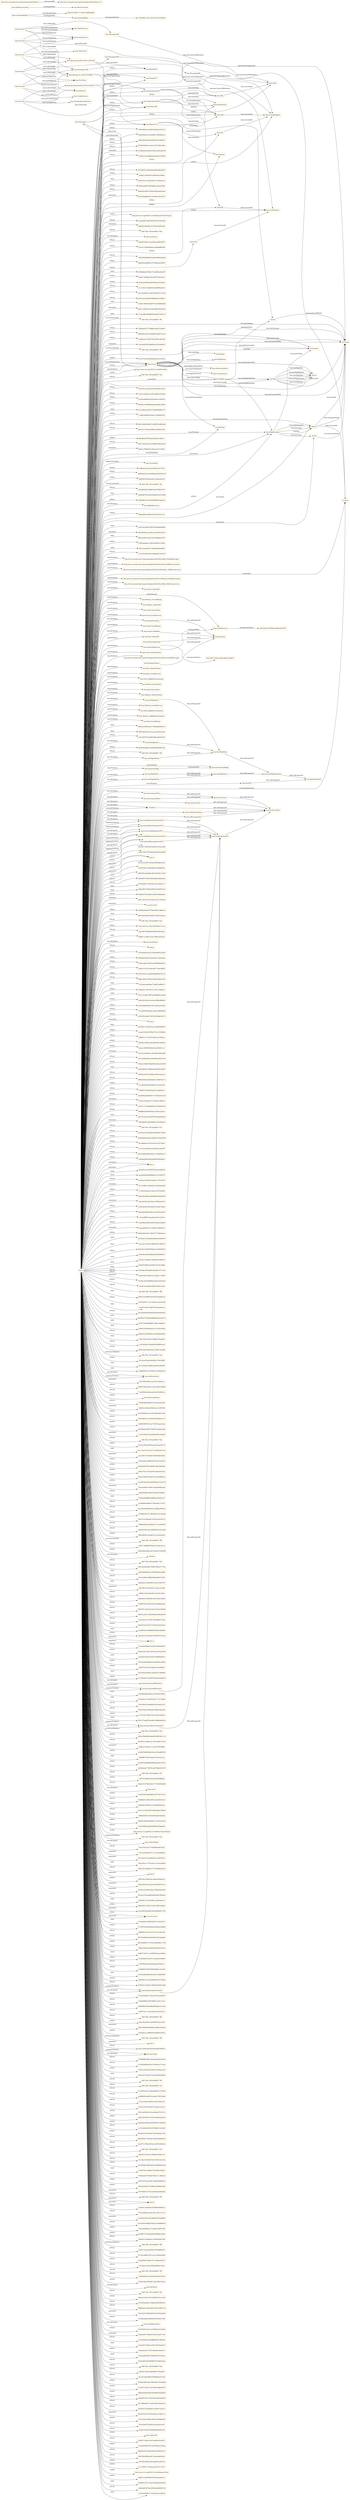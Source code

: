 digraph ar2dtool_diagram { 
rankdir=LR;
size="1501"
node [shape = rectangle, color="orange"]; ":Airline" "base:FlightClass" "http://www.semanticweb.org/a/ontologies/2024/3/fsso#Bad_Food&Beverages" "9e21435771f263ce6d21908a1bc2d67d" "http://www.semanticweb.org/a/ontologies/2024/3/fsso#Good_Wifi&Connectivity" "http://www.semanticweb.org/a/ontologies/2024/3/fsso#Medium_Wifi&Connectivity" "http://www.semanticweb.org/a/ontologies/2024/3/fsso#Medium_Food&Beverages" "base:Flight" "471b008912cd71a381a453e527568eb5" "http://www.semanticweb.org/a/ontologies/2024/3/fsso#Bad_Wifi&Connectivity" "base:Good_CabinStaff" "base:Medium_OverallRating" ":Country" ":Airport" ":Airliner" "base:NonVerifiedSurvey" "base:Medium_CabinStaff" "base:Recommendation" "base:TravelPurpose" "base:NotRecommended" "base:Good_SeatComfort" "base:Good_GroundServices" "base:Good_OverallRating" "base:Bad_CabinStaff" "4af9324710d2c7173aed312db6babf09" "base:Rating" "base:FlightNumber" "base:Good_ValueForMoney" "http://www.semanticweb.org/a/ontologies/2024/3/fsso#Good_Food&Beverages" "base:Bad_ValueForMoney" "base:Bad_GroundServices" "base:Good_InflightEntertainment" "base:Survey" "base:Medium_SeatComfort" "base:Bad_SeatComfort" "base:Medium_ValueForMoney" "base:NonStopFlight" "base:Recommended" "base:Medium_GroundServices" "base:VerifiedSurvey" "base:InternationalFlight" "base:Bad_InflightEntertainment" "base:DomesticFlight" "base:Medium_InflightEntertainment" "base:ConnectingFlight" "base:Bad_OverallRating" "base:Passenger" "33f233a8c1f47f048aca4db259c87979" ; /*classes style*/
	"base:Survey3" -> "base:Ryanair123_20231010T0800" [ label = "base:isAboutFlight" ];
	"base:Survey3" -> "base:Passenger285" [ label = "base:isWrittenBy" ];
	"base:Survey3" -> "base:EconomyClass" [ label = "base:hasFlightClass" ];
	"base:Survey3" -> "base:FamilyLeisure" [ label = "base:hasTravelPurpose" ];
	"base:hasAirlineName" -> "base:hasName" [ label = "rdfs:subPropertyOf" ];
	"base:hasFlightTime" -> "base:hasFlightDateTime" [ label = "rdfs:subPropertyOf" ];
	"base:HIA" -> "base:Qatar" [ label = "base:isLocatedIn" ];
	"base:hasIATA" -> "owl:topDataProperty" [ label = "rdfs:subPropertyOf" ];
	"base:QatarAirways230_20231216T2230" -> "base:Airbus380" [ label = "base:hasAirliner" ];
	"base:QatarAirways230_20231216T2230" -> "base:QatarAirways230" [ label = "base:hasFlightNumber" ];
	"base:QatarAirways456_20231124T1020" -> "base:Boeing787" [ label = "base:hasAirliner" ];
	"base:QatarAirways456_20231124T1020" -> "base:QatarAirways456" [ label = "base:hasFlightNumber" ];
	"base:Ryanair123_20231010T0800" -> "base:Boeing777" [ label = "base:hasAirliner" ];
	"base:Ryanair123_20231010T0800" -> "base:Ryanair123" [ label = "base:hasFlightNumber" ];
	"base:Survey2" -> "base:Ryanair123_20231010T0800" [ label = "base:isAboutFlight" ];
	"base:Survey2" -> "base:PremiumEconomyClass" [ label = "base:hasFlightClass" ];
	"base:Survey2" -> "base:Business" [ label = "base:hasTravelPurpose" ];
	"base:Survey2" -> "base:Passenger2020" [ label = "base:isWrittenBy" ];
	"base:NonStopFlight" -> "471b008912cd71a381a453e527568eb5" [ label = "owl:equivalentClass" ];
	"base:Passenger2020" -> "base:UnitedStates" [ label = "base:hasCountryOfResidence" ];
	"base:hasInflightEntertainmentOutOf10" -> "base:hasRatingOutOf10" [ label = "rdfs:subPropertyOf" ];
	"base:hasFoodBeveragesOutOf10" -> "base:hasRatingOutOf10" [ label = "rdfs:subPropertyOf" ];
	"base:hasCommentBody" -> "base:hasComment" [ label = "rdfs:subPropertyOf" ];
	"base:hasFlightMonth" -> "base:hasFlightDate" [ label = "rdfs:subPropertyOf" ];
	"base:hasSurveyID" -> "base:hasSurveyInfo" [ label = "rdfs:subPropertyOf" ];
	"base:Survey1" -> "base:EconomyClass" [ label = "base:hasFlightClass" ];
	"base:Survey1" -> "base:Ryanair123_20231010T0800" [ label = "base:isAboutFlight" ];
	"base:Survey1" -> "base:SoloLeisure" [ label = "base:hasTravelPurpose" ];
	"base:Survey1" -> "base:Passenger1280" [ label = "base:isWrittenBy" ];
	"base:LHR" -> "base:UnitedKingdom" [ label = "base:isLocatedIn" ];
	"base:hasFlightMinute" -> "base:hasFlightTime" [ label = "rdfs:subPropertyOf" ];
	"base:Ryanair123" -> "base:LHR" [ label = "base:hasOrigin" ];
	"base:Ryanair123" -> "base:LPL" [ label = "base:hasDestination" ];
	"base:Ryanair123" -> "base:Ryanair" [ label = "base:hasAirline" ];
	"base:hasPassengerName" -> "base:hasName" [ label = "rdfs:subPropertyOf" ];
	"http://www.semanticweb.org/a/ontologies/2024/3/fsso" -> "http://www.semanticweb.org/a/ontologies/2024/3/fsso/1.0.0" [ label = "owl:versionIRI" ];
	"base:hasCabinStaffOutOf10" -> "base:hasRatingOutOf10" [ label = "rdfs:subPropertyOf" ];
	"base:hasCommentTitle" -> "base:hasComment" [ label = "rdfs:subPropertyOf" ];
	":isVerified" -> "base:hasSurveyInfo" [ label = "rdfs:subPropertyOf" ];
	"base:hasGroundServicesOutOf10" -> "base:hasRatingOutOf10" [ label = "rdfs:subPropertyOf" ];
	"base:hasAirportName" -> "base:hasName" [ label = "rdfs:subPropertyOf" ];
	"base:Survey6" -> "base:QatarAirways456_20231124T1020" [ label = "base:isAboutFlight" ];
	"base:Survey6" -> "base:Passenger988" [ label = "base:isWrittenBy" ];
	"base:Survey6" -> "base:EconomyClass" [ label = "base:hasFlightClass" ];
	"base:Survey6" -> "base:FamilyLeisure" [ label = "base:hasTravelPurpose" ];
	"base:hasSeatComfortOutOf10" -> "base:hasRatingOutOf10" [ label = "rdfs:subPropertyOf" ];
	"base:Passenger285" -> "base:Qatar" [ label = "base:hasCountryOfResidence" ];
	"base:DomesticFlight" -> "base:InternationalFlight" [ label = "owl:disjointWith" ];
	"base:Passenger1280" -> "base:UnitedKingdom" [ label = "base:hasCountryOfResidence" ];
	"base:Passenger5063" -> "base:Qatar" [ label = "base:hasCountryOfResidence" ];
	"base:isRecommended" -> "base:hasSurveyInfo" [ label = "rdfs:subPropertyOf" ];
	"base:SFO" -> "base:UnitedStates" [ label = "base:isLocatedIn" ];
	"base:JFK" -> "base:UnitedStates" [ label = "base:isLocatedIn" ];
	"NULL" -> "f05c9e5746e93d2e4489d14429ea39fd" [ label = "rdf:first" ];
	"NULL" -> "342e1760e77632a842dcdaef24ec8059" [ label = "rdf:first" ];
	"NULL" -> "base:w" [ label = "rdf:first" ];
	"NULL" -> "81c41e2338cf7cfd3ab16830dbb14ed7" [ label = ":arguments" ];
	"NULL" -> "8ce6f702811936048f427bdd98df7f5c" [ label = ":head" ];
	"NULL" -> "09597dbac6c65b6c29b519834017add7" [ label = "rdf:rest" ];
	"NULL" -> "659586573306165f62d3f693d9de60ab" [ label = "rdf:rest" ];
	"NULL" -> "40740ddfa71a29504e14eaccf0d5c277" [ label = ":head" ];
	"NULL" -> "d682a0fb77e80dd3064d3cd5b2f07ca0" [ label = ":body" ];
	"NULL" -> "base:hasAirlineName" [ label = "owl:onProperty" ];
	"NULL" -> "f5e8f5b7451b0a84142d631b8b6efee8" [ label = "rdf:rest" ];
	"NULL" -> "000a7a4b7d7ce43c603a2c8313670832" [ label = ":arguments" ];
	"NULL" -> "urn:swrl:var#o" [ label = ":argument1" ];
	"NULL" -> "http://www.semanticweb.org/a/ontologies/2024/3/fsso#Medium_Food&Beverages" [ label = ":classPredicate" ];
	"NULL" -> "760fd4b2938c97570654990a1d86d7e2" [ label = "rdf:first" ];
	"NULL" -> "9897e62249d097fa8d791938ca4a26c2" [ label = ":head" ];
	"NULL" -> "4d817dbc:18f1eb4d9d0:-7fe4" [ label = "rdf:rest" ];
	"NULL" -> "70a21d5247ec1a9a37fd4025817a1caa" [ label = "rdf:first" ];
	"NULL" -> "a6ac396785f9b8afb40fb0185f5adcba" [ label = "rdf:rest" ];
	"NULL" -> "f3ffd017a36df7e10bc7489bcd35a297" [ label = ":body" ];
	"NULL" -> "base:hasNoStops" [ label = "owl:onProperty" ];
	"NULL" -> "rdf:nil" [ label = "rdf:rest" ];
	"NULL" -> "base:hasCabinStaffOutOf10" [ label = "owl:onProperty" ];
	"NULL" -> "base:hasIATA" [ label = "owl:onProperty" ];
	"NULL" -> "7c8335db401d4e31250818f961ad1087" [ label = "rdf:rest" ];
	"NULL" -> "993f84461a622c62ae8a021126e5debe" [ label = "rdf:first" ];
	"NULL" -> "04f9a10dbac18fc54ee454f08b954920" [ label = "rdf:first" ];
	"NULL" -> "http://www.semanticweb.org/a/ontologies/2024/3/fsso#Good_Wifi&Connectivity" [ label = ":classPredicate" ];
	"NULL" -> "cb8d311f1d7e1de8c4b577c4b43f95f2" [ label = "rdf:first" ];
	"NULL" -> "a769c1f0141e2b4b836f80f3b4793c76" [ label = "rdf:first" ];
	"NULL" -> "fb86c2b65d7396a01bb2fbcfe8d42456" [ label = "rdf:rest" ];
	"NULL" -> "71f1a8a3edd408ee77adf631ddf68c1f" [ label = ":body" ];
	"NULL" -> "43fd6254136570b7e7c3a0173dd0fe11" [ label = "rdf:first" ];
	"NULL" -> ":Airliner" [ label = "owl:onClass" ];
	"NULL" -> "70317a719db75987ad0398d8b4cca600" [ label = ":body" ];
	"NULL" -> "62d418b102ba33ec9ed1d88bcffd8f40" [ label = "rdf:first" ];
	"NULL" -> "http://www.semanticweb.org/a/ontologies/2024/3/fsso#Bad_Wifi&Connectivity" [ label = ":classPredicate" ];
	"NULL" -> "fa4cb0ed66d092d7f9a1582ddce50e90" [ label = "rdf:first" ];
	"NULL" -> "77e1e6d50d1fbb64e1adb21489d656b5" [ label = "rdf:rest" ];
	"NULL" -> "a7d419533da61279279435566a54477c" [ label = "rdf:first" ];
	"NULL" -> "base:t" [ label = ":argument2" ];
	"NULL" -> "e3d3464c73365b104ca7c86d26958872" [ label = ":body" ];
	"NULL" -> "base:hasWifiConnectivityOutOf10" [ label = ":propertyPredicate" ];
	"NULL" -> "a1a4e0181b4a74f58e75143114f3268a" [ label = "rdf:first" ];
	"NULL" -> "cf68974c17c5c35231923a1fcc066ace" [ label = "rdf:rest" ];
	"NULL" -> "a654d0c53dd9caa6ca601f861a9e983e" [ label = "rdf:first" ];
	"NULL" -> "6ada1e36605bf0fe6a62ee8cfb641ac7" [ label = "rdf:first" ];
	"NULL" -> "761c81e4cf4b92c159c3eb00365ba286" [ label = ":arguments" ];
	"NULL" -> "1281cfa6bb9d325cd4495b9ea95d7e9b" [ label = "rdf:rest" ];
	"NULL" -> "base:isRecommended" [ label = "owl:onProperty" ];
	"NULL" -> "base:Survey" [ label = "rdf:first" ];
	"NULL" -> "7408ce19398e78bb087b2c06e1025939" [ label = "rdf:first" ];
	"NULL" -> "base:Medium_OverallRating" [ label = ":classPredicate" ];
	"NULL" -> "base:hasSurveyID" [ label = "owl:onProperty" ];
	"NULL" -> "base:Survey" [ label = ":classPredicate" ];
	"NULL" -> "e90c0960bd17f6d40ebcbd455b25b6f7" [ label = ":head" ];
	"NULL" -> "3f0409ae40519b78663e5993b3da22c3" [ label = "rdf:rest" ];
	"NULL" -> "b89600364b2169bb405a17d96f7e0133" [ label = "rdf:rest" ];
	"NULL" -> "331a8620fd305855ffc97b1a4552f7f0" [ label = "rdf:first" ];
	"NULL" -> "73f8697332289c9cbdea7e2afdd4fca1" [ label = "rdf:first" ];
	"NULL" -> "2ecad58ed2dbb409e7313d3022dc1835" [ label = "rdf:first" ];
	"NULL" -> "27644e748fee653175ecb66210ffbc93" [ label = ":arguments" ];
	"NULL" -> "acb931c7c783b96ab822327e62924353" [ label = "rdf:rest" ];
	"NULL" -> "999886d43f05f385de0142f40ca262a7" [ label = "rdf:first" ];
	"NULL" -> "de472512b213d3b5679674bb065fa65e" [ label = ":head" ];
	"NULL" -> "764b6dd6251f8308fd493103bcf89ce6" [ label = ":arguments" ];
	"NULL" -> "4d817dbc:18f1eb4d9d0:-7fe7" [ label = "rdf:rest" ];
	"NULL" -> "ba1d4bc3f2478a828a7948048178545f" [ label = "rdf:rest" ];
	"NULL" -> "02096994944d6a415650d7cd54924fd9" [ label = "rdf:first" ];
	"NULL" -> "base:w" [ label = ":argument2" ];
	"NULL" -> "401288f4dc51f181fced1ce1927326c0" [ label = "rdf:first" ];
	"NULL" -> "cc417d33ea5d9cb1e593afa41e0e35f7" [ label = "rdf:rest" ];
	"NULL" -> "http://www.semanticweb.org/a/ontologies/2024/3/fsso#Medium_Wifi&Connectivity" [ label = ":classPredicate" ];
	"NULL" -> "8d2c5d08be960206023c71bd0845a211" [ label = "rdf:first" ];
	"NULL" -> "base:VerifiedSurvey" [ label = ":classPredicate" ];
	"NULL" -> "base:hasSeatComfortOutOf10" [ label = "owl:onProperty" ];
	"NULL" -> "ec60dbd2ffd436be8e08584cf09a9bc5" [ label = "rdf:first" ];
	"NULL" -> "base:c" [ label = ":argument1" ];
	"NULL" -> "ed5fa0ea3cc30876f7df7e5aaa48d42b" [ label = ":head" ];
	"NULL" -> "aaa2d4db20fc668f08bc61351aef9778" [ label = ":head" ];
	"NULL" -> "base:c" [ label = ":argument2" ];
	"NULL" -> "base:DomesticFlight" [ label = ":classPredicate" ];
	"NULL" -> "04556ea025959419ed0e51155ef47fb1" [ label = "rdf:rest" ];
	"NULL" -> "base:hasOverallRatingOutOf10" [ label = "owl:onProperty" ];
	"NULL" -> "351c338bfc15d44d6ea7c0d5e0e6afe6" [ label = ":arguments" ];
	"NULL" -> "12748cb52f20a514f4ac47c807e0f5ee" [ label = "rdf:first" ];
	"NULL" -> "8366c2802fb6dcdb6b9860d3d0620bf2" [ label = "rdf:first" ];
	"NULL" -> "base:Good_OverallRating" [ label = ":classPredicate" ];
	"NULL" -> "3cbce841f5c2225302c313f90a4a9370" [ label = ":arguments" ];
	"NULL" -> "base:Medium_CabinStaff" [ label = ":classPredicate" ];
	"NULL" -> "cc93438c844766762870e7d40e7d9dcc" [ label = "rdf:first" ];
	"NULL" -> "d59c2b8e9968a094caa3ad3325c4abb7" [ label = "rdf:first" ];
	"NULL" -> "1351ed9fff1f1b2aedfa43451533d1f3" [ label = "rdf:rest" ];
	"NULL" -> "3cab366d4c99834f16d7b9aa61bd665f" [ label = "rdf:first" ];
	"NULL" -> "base:Medium_SeatComfort" [ label = ":classPredicate" ];
	"NULL" -> "ecdae8e865af137cef26f2193f082024" [ label = ":arguments" ];
	"NULL" -> "898cbd492c851c4855d7773dd8da5aec" [ label = "rdf:first" ];
	"NULL" -> "d576a3011b1bb4df40e08f1d45608785" [ label = ":head" ];
	"NULL" -> "14c1aa3c1e434e41ff824db331985234" [ label = ":head" ];
	"NULL" -> "8f2329cc33284955b6e8c16a8204db72" [ label = "rdf:first" ];
	"NULL" -> "5196180cc58e50fdba46f1f20f06b813" [ label = ":head" ];
	"NULL" -> "31fe441c9e9db47add659fec6cf68cd4" [ label = ":head" ];
	"NULL" -> "945459c898fe5a822fb573bc39149f8c" [ label = ":body" ];
	"NULL" -> "base:hasWifiConnectivityOutOf10" [ label = "owl:onProperty" ];
	"NULL" -> "393790b3363fedd5c5ae65a3377a7c9e" [ label = "rdf:rest" ];
	"NULL" -> "35a8e92ffc43d9d1bc7ae0bfd1135809" [ label = "rdf:rest" ];
	"NULL" -> "base:Ryanair" [ label = "rdf:first" ];
	"NULL" -> "5753fea3bc8388608da228e25255eab4" [ label = ":arguments" ];
	"NULL" -> "16cd9742c9af92cdb2ff15039e1b3f4f" [ label = "rdf:first" ];
	"NULL" -> "4d817dbc:18f1eb4d9d0:-7ff9" [ label = "rdf:rest" ];
	"NULL" -> "85f102342598f57dcd57b025abfeb34a" [ label = ":head" ];
	"NULL" -> "c05970891811aac16eb4ea1edc4f4e08" [ label = "rdf:first" ];
	"NULL" -> "c2c39c7afb7ae7f665704e0dea94ecaf" [ label = ":body" ];
	"NULL" -> "d0cc06d28d656db6c88e40b4b0bf463b" [ label = "rdf:first" ];
	"NULL" -> "base:UnitedStates" [ label = "rdf:first" ];
	"NULL" -> "bb400b575cbd8a8e986d6c64b2a2ee7d" [ label = ":body" ];
	"NULL" -> "8734710fc6cf686fd511f96ce30d8e94" [ label = ":body" ];
	"NULL" -> "aaf9db7f42509028da2c415265c056d4" [ label = ":head" ];
	"NULL" -> "9b860cbc40590f46eac1f95dab6a9682" [ label = "rdf:rest" ];
	"NULL" -> "739e7f38335e3f21b309ffc4336c8abb" [ label = ":body" ];
	"NULL" -> "114f74d5daf37e9e0b816092ffd30ce8" [ label = "rdf:rest" ];
	"NULL" -> "2f393cebec028cd5ad1c328bc75eab68" [ label = "rdf:first" ];
	"NULL" -> "4d817dbc:18f1eb4d9d0:-7fe5" [ label = "owl:distinctMembers" ];
	"NULL" -> "c91c2dae76cb0cfd04fd3cc709c28985" [ label = "rdf:first" ];
	"NULL" -> "4e1a3228aa254dff4ae9a8e8c2f93693" [ label = ":head" ];
	"NULL" -> "base:hasCabinStaffOutOf10" [ label = ":propertyPredicate" ];
	"NULL" -> "1a896bfb9e1c9370d5e5e1d79afa6e30" [ label = ":body" ];
	"NULL" -> "base:hasDestination" [ label = ":propertyPredicate" ];
	"NULL" -> "f70f7fdf418ff5a1daa7bd513f6b4c0c" [ label = ":arguments" ];
	"NULL" -> "base:hasGroundServicesOutOf10" [ label = ":propertyPredicate" ];
	"NULL" -> "base:Good_InflightEntertainment" [ label = ":classPredicate" ];
	"NULL" -> "base:QatarAirways456" [ label = "rdf:first" ];
	"NULL" -> "bbd49739d1da821a14f2cc8e5a338d58" [ label = "rdf:rest" ];
	"NULL" -> ":Airport" [ label = "owl:onClass" ];
	"NULL" -> "71dc5f59d26a90aa4a93cdf3449981ca" [ label = "rdf:rest" ];
	"NULL" -> "base:AmericanAirlines" [ label = "rdf:first" ];
	"NULL" -> "706426fbfd3d68d3107fa3ac8edc030a" [ label = "rdf:rest" ];
	"NULL" -> "base:hasFlightHour" [ label = "owl:onProperty" ];
	"NULL" -> "c00bf8333086e385006ca2fc10979f83" [ label = ":arguments" ];
	"NULL" -> "67416264bda1e2cc0b7d50b3d937d381" [ label = "rdf:first" ];
	"NULL" -> "34522d62f7c2a205024f545a6db1ac37" [ label = "rdf:rest" ];
	"NULL" -> "base:Medium_InflightEntertainment" [ label = ":classPredicate" ];
	"NULL" -> "c8dd9939f539212ec73b553daaa22aee" [ label = "rdf:first" ];
	"NULL" -> "a5459a9ba036f375589c07ba2bd2ec86" [ label = "rdf:first" ];
	"NULL" -> "11d18a3f0a8152eefa0b0566c238a8d4" [ label = ":arguments" ];
	"NULL" -> "4d817dbc:18f1eb4d9d0:-7feb" [ label = "rdf:rest" ];
	"NULL" -> "base:SFO" [ label = "rdf:first" ];
	"NULL" -> "base:Bad_GroundServices" [ label = ":classPredicate" ];
	"NULL" -> "f61ea335b4d35df4cada015eab7f0778" [ label = "rdf:first" ];
	"NULL" -> "61a714ae76e15a1e4712e942599511e5" [ label = ":body" ];
	"NULL" -> "ce2a1f847193ef2d6716b61f0b6236d3" [ label = ":arguments" ];
	"NULL" -> "c45c8be8ea3a8d8eb05425a43c4fe2b3" [ label = "rdf:first" ];
	"NULL" -> "98a9efb493920186d0813b9e36bcfbe5" [ label = "rdf:first" ];
	"NULL" -> "6583178cc774a5e097f126634fcf316a" [ label = "rdf:first" ];
	"NULL" -> "9dc4d196c264e39ed3319a2dbff6d12d" [ label = "rdf:first" ];
	"NULL" -> "base:Ryanair123" [ label = "rdf:first" ];
	"NULL" -> "14e0d016eea4a81948d50ab2741d1074" [ label = "rdf:first" ];
	"NULL" -> "7be52edd003755f814c60af9399daab9" [ label = ":arguments" ];
	"NULL" -> "2af8189fa68c3b9b781fe0b752fe680c" [ label = "rdf:rest" ];
	"NULL" -> "5810e9994ffd843ddfbbeda458fa7c47" [ label = ":body" ];
	"NULL" -> "base:Bad_InflightEntertainment" [ label = ":classPredicate" ];
	"NULL" -> "e2ebf6f0bbab8bb3176839a8ec7a3421" [ label = "rdf:rest" ];
	"NULL" -> "8c1a0bc8dc56663e5a14abb6b35083e2" [ label = "rdf:rest" ];
	"NULL" -> "12788991d5751c3f62055671f1e5b50d" [ label = "rdf:rest" ];
	"NULL" -> "fb5437ee336daddc7e22fa12e433b714" [ label = "rdf:first" ];
	"NULL" -> "169b90adfee501898a4a77ce3c428505" [ label = "rdf:rest" ];
	"NULL" -> "eebf7d67681e6143858b9532320a5a9d" [ label = "rdf:rest" ];
	"NULL" -> "base:Flight" [ label = "owl:onClass" ];
	"NULL" -> "895b1ff65f7ca0cdba5121d14b32d283" [ label = "rdf:first" ];
	"NULL" -> "4d817dbc:18f1eb4d9d0:-7ff8" [ label = "owl:intersectionOf" ];
	"NULL" -> "cb9f711d98680b79fe4e073b6cc9e1ca" [ label = "rdf:first" ];
	"NULL" -> "45485380e2d8ec44c30548327e246788" [ label = "rdf:first" ];
	"NULL" -> ":hasStop" [ label = "owl:onProperty" ];
	"NULL" -> "4d817dbc:18f1eb4d9d0:-7fee" [ label = "rdf:rest" ];
	"NULL" -> "3f0c32b30e985bc7984d7988cd7177ba" [ label = "rdf:rest" ];
	"NULL" -> "da46796fd6dda07e7ff0466e461dad6b" [ label = ":body" ];
	"NULL" -> "d1be16d09a75ffbd02f8ea8f2673c635" [ label = "rdf:rest" ];
	"NULL" -> "4da9bda1a1eef946dc23c81a554872e7" [ label = ":body" ];
	"NULL" -> "db076851a012ff7fc511cb4a1ea160ff" [ label = ":arguments" ];
	"NULL" -> "c9f852a190aa4faaf49c3d193b1a659c" [ label = "rdf:rest" ];
	"NULL" -> "b09a495183950af915cbf7a56a128b94" [ label = "rdf:rest" ];
	"NULL" -> ":isVerified" [ label = ":propertyPredicate" ];
	"NULL" -> "07fdf875875b34d74c5613208fb9239a" [ label = "rdf:first" ];
	"NULL" -> "80d1f2511d8103219a21d7e4ec39a9bb" [ label = "rdf:rest" ];
	"NULL" -> "0dd74a12fc3c33b5d0964e3db6a68180" [ label = "rdf:rest" ];
	"NULL" -> "cee2a30a27ce578d71f9e9df8b147e65" [ label = "rdf:rest" ];
	"NULL" -> "9bf16670a2105c6775cf6d3d3d430dc4" [ label = "rdf:first" ];
	"NULL" -> "e3a9f063e9c389d8f5dd306eb42b086e" [ label = ":head" ];
	"NULL" -> "32baada7cbe2de63b10966c89701c82e" [ label = "rdf:first" ];
	"NULL" -> "base:a" [ label = ":argument1" ];
	"NULL" -> "81ec8ef058fb947fab95974f69280495" [ label = "rdf:rest" ];
	"NULL" -> "0054cdc92a756c736301ede739e29746" [ label = "rdf:first" ];
	"NULL" -> "acf50e021bb2507e82787fd9fd0b0d01" [ label = ":head" ];
	"NULL" -> "787354cef65d0995cbe040b504e36062" [ label = "rdf:first" ];
	"NULL" -> "33827f7521f531328d44a701df5f20f7" [ label = "rdf:first" ];
	"NULL" -> "ab25249af3628921a63d8197148bf694" [ label = ":head" ];
	"NULL" -> "413c58aa6191dd3087ede52be4ab8ec9" [ label = "rdf:first" ];
	"NULL" -> "base:hasCountryOfResidence" [ label = "owl:onProperty" ];
	"NULL" -> "base:InternationalFlight" [ label = ":classPredicate" ];
	"NULL" -> ":Country" [ label = "owl:onClass" ];
	"NULL" -> "d97f4fbad803d0bb12cc9618ef152863" [ label = ":body" ];
	"NULL" -> "0d180422a119af7918efc71715178664" [ label = ":body" ];
	"NULL" -> "1951649247efab99d5e01fb16e2f1e72" [ label = "rdf:rest" ];
	"NULL" -> "085c635e81d53f6ea67c6df512b0e456" [ label = "rdf:rest" ];
	"NULL" -> "c737ecf4c73b9cb75a07f1ab0ca82be4" [ label = "rdf:first" ];
	"NULL" -> "8207277ed8d7b2c49f2c1686646083d3" [ label = ":head" ];
	"NULL" -> "4d817dbc:18f1eb4d9d0:-7fe8" [ label = "owl:distinctMembers" ];
	"NULL" -> "695de7b8828f61d6eb65459f108a7c1d" [ label = "rdf:first" ];
	"NULL" -> "base:hasFlightYear" [ label = "owl:onProperty" ];
	"NULL" -> "8d19fe531296b3e2118762380d1763c0" [ label = "rdf:rest" ];
	"NULL" -> "base:hasFlightMonth" [ label = "owl:onProperty" ];
	"NULL" -> "61ff6e37c0365a71ce7e6170f578f993" [ label = ":arguments" ];
	"NULL" -> "e3b5bd7b06b5bb632222c35eebf997db" [ label = "rdf:first" ];
	"NULL" -> "af9f0ff8742f46108a8d7a542202e3aa" [ label = ":body" ];
	"NULL" -> "dccb9b782e66b6fe49d6baeb92a7097a" [ label = "rdf:first" ];
	"NULL" -> "ea909e4a6177d6781ad873f8d23b3378" [ label = "rdf:first" ];
	"NULL" -> "4d817dbc:18f1eb4d9d0:-7ff7" [ label = "rdf:rest" ];
	"NULL" -> "base:hasGroundServicesOutOf10" [ label = "owl:onProperty" ];
	"NULL" -> "0ef7fc216fb92c45bcbe685440ffa9ef" [ label = "rdf:first" ];
	"NULL" -> "cb6dab51d75682048c27719d4b0bb888" [ label = "rdf:rest" ];
	"NULL" -> "base:wrote" [ label = "owl:onProperty" ];
	"NULL" -> "e7e8402deb309cf99022e0773671d1a3" [ label = "rdf:first" ];
	"NULL" -> "f2d8992f3c3685c0b97e2a4e05e07ea3" [ label = "rdf:rest" ];
	"NULL" -> "88de0de1df3f2f1c21ab006d0bb48cae" [ label = "rdf:first" ];
	"NULL" -> "bd1031a72093c0670854b2d8a15f5e8f" [ label = "rdf:rest" ];
	"NULL" -> "base:hasValueForMoneyOutOf10" [ label = ":propertyPredicate" ];
	"NULL" -> "c69f0a6829e742034384b6efb3b62f42" [ label = "rdf:first" ];
	"NULL" -> ":Country" [ label = "owl:someValuesFrom" ];
	"NULL" -> "http://www.semanticweb.org/a/ontologies/2024/3/fsso#Good_Food&Beverages" [ label = ":classPredicate" ];
	"NULL" -> "3f0482a50bbde826db137c46425ca623" [ label = "rdf:first" ];
	"NULL" -> "723d7b66f3eb2db3b48b99c4f5db30dc" [ label = "rdf:rest" ];
	"NULL" -> "http://www.w3.org/2003/11/swrlb#lessThanOrEqual" [ label = ":builtin" ];
	"NULL" -> "4d817dbc:18f1eb4d9d0:-7fed" [ label = "owl:distinctMembers" ];
	"NULL" -> "base:isAboutFlight" [ label = "owl:onProperty" ];
	"NULL" -> "base:Boeing777" [ label = "rdf:first" ];
	"NULL" -> "7d01070f1e02171f0df4ff0a98975a97" [ label = "rdf:rest" ];
	"NULL" -> "47eb1bc930e05fe71721c43bebbf9abf" [ label = ":arguments" ];
	"NULL" -> "base:UnitedKingdom" [ label = "rdf:first" ];
	"NULL" -> "2f1c54a27c210ee69e99c12c49b70b11" [ label = ":arguments" ];
	"NULL" -> "7b622f3ba1c7730230ccb1253a028d89" [ label = ":body" ];
	"NULL" -> "7d907a5c2558265173757049b92d53c5" [ label = "rdf:rest" ];
	"NULL" -> "base:f" [ label = ":argument1" ];
	"NULL" -> "0987591cf35040c9cc05fb1b638dec43" [ label = "rdf:first" ];
	"NULL" -> "b6fc03d9722122c4c03463b2503f710c" [ label = ":arguments" ];
	"NULL" -> "841681c5c660e430ee3c59db5da50c8e" [ label = ":arguments" ];
	"NULL" -> "9419ac2763aaa8f250b09300a788cb63" [ label = "rdf:rest" ];
	"NULL" -> "2f83f6b112347dcbd9f11a6e35ddec21" [ label = ":body" ];
	"NULL" -> ":Airline" [ label = "owl:onClass" ];
	"NULL" -> "6bb8166151256131ee8e7b891efaf9a3" [ label = "rdf:first" ];
	"NULL" -> "base:Bad_ValueForMoney" [ label = ":classPredicate" ];
	"NULL" -> "44219f433a2beb87f916b59b0043778f" [ label = ":arguments" ];
	"NULL" -> "urn:swrl:var#w" [ label = "rdf:first" ];
	"NULL" -> "47aabfe6d1e588d340f34171becf3913" [ label = ":body" ];
	"NULL" -> "a7720f7643b3825bebe4292dcbc9ddb9" [ label = "rdf:first" ];
	"NULL" -> "base:hasCommentBody" [ label = "owl:onProperty" ];
	"NULL" -> "df98662a375c0ec2271fcf7adc3be2dd" [ label = "rdf:rest" ];
	"NULL" -> "f5779c586003b28979b9192276abfdb0" [ label = "rdf:first" ];
	"NULL" -> "d68724dd9871147b3e1d09eb901c7cd0" [ label = "rdf:first" ];
	"NULL" -> "7ff822284359c1f04b79d37b9d70e432" [ label = "rdf:first" ];
	"NULL" -> "be98e77d18111c2446b5810aaae5db4e" [ label = ":head" ];
	"NULL" -> "75c56d2697ebc4b7c1ea209a47dfb5f9" [ label = "rdf:first" ];
	"NULL" -> "c2595f5bfc392de6056ad2f370edecc7" [ label = "rdf:rest" ];
	"NULL" -> "c3af99903f18b876906948091c4c9394" [ label = "rdf:first" ];
	"NULL" -> "b7e0eed06bf9fc2853ad41e35b083666" [ label = ":body" ];
	"NULL" -> "base:hasCommentTitle" [ label = "owl:onProperty" ];
	"NULL" -> "1f4b3803e7ac3cdb388a982705376be5" [ label = "rdf:first" ];
	"NULL" -> "base:Good_ValueForMoney" [ label = ":classPredicate" ];
	"NULL" -> "base:NonVerifiedSurvey" [ label = ":classPredicate" ];
	"NULL" -> "479951911f3da5ac78b640dc9961296d" [ label = "rdf:rest" ];
	"NULL" -> "xsd:int" [ label = "owl:onDataRange" ];
	"NULL" -> "base:a" [ label = ":argument2" ];
	"NULL" -> "27c9105e9fe70732dca7814ecd364507" [ label = "rdf:first" ];
	"NULL" -> "base:Boeing787" [ label = "rdf:first" ];
	"NULL" -> "base:hasInflightEntertainmentOutOf10" [ label = "owl:onProperty" ];
	"NULL" -> "124d0e8896cc8947b86d7ce2d11a1f11" [ label = "rdf:rest" ];
	"NULL" -> "ed580f60e545200db28950da274c7ae9" [ label = "rdf:rest" ];
	"NULL" -> "4a8ff77fa271ca80c5bd5d57a0932b10" [ label = "rdf:rest" ];
	"NULL" -> "4d817dbc:18f1eb4d9d0:-7ffb" [ label = "rdf:rest" ];
	"NULL" -> "65acd5aeb945c3a2f3fd45f1ab1ab1ff" [ label = "rdf:first" ];
	"NULL" -> "d4e91f406b94546084a35f95b3bc56eb" [ label = ":arguments" ];
	"NULL" -> "fc400a91ecce98904d52a686e5c0f128" [ label = "rdf:first" ];
	"NULL" -> "4d817dbc:18f1eb4d9d0:-7ff4" [ label = "owl:distinctMembers" ];
	"NULL" -> "base:o" [ label = ":argument1" ];
	"NULL" -> "base:Medium_GroundServices" [ label = ":classPredicate" ];
	"NULL" -> "5921eaf4e2083362634483effc569555" [ label = "rdf:rest" ];
	"NULL" -> "base:hasOrigin" [ label = ":propertyPredicate" ];
	"NULL" -> "d35880ff32d68c185adabaabd23eda5d" [ label = "rdf:rest" ];
	"NULL" -> "07e6d4fdbf84823b27cbb9a6a377e3a6" [ label = "rdf:rest" ];
	"NULL" -> "728781c4ec81f61b2d637a35b9ac5419" [ label = "rdf:first" ];
	"NULL" -> "d054a5d77444dc72287abfa94babb5fb" [ label = ":body" ];
	"NULL" -> "4d817dbc:18f1eb4d9d0:-7ff2" [ label = "rdf:rest" ];
	"NULL" -> "base:hasDestination" [ label = "owl:onProperty" ];
	"NULL" -> "4d817dbc:18f1eb4d9d0:-7fec" [ label = "rdf:rest" ];
	"NULL" -> "base:hasFlightDay" [ label = "owl:onProperty" ];
	"NULL" -> "6135665293b31a66049f8948127f3b4b" [ label = "rdf:rest" ];
	"NULL" -> "a2b869083a6d67b53ea0ef17f951288e" [ label = "rdf:rest" ];
	"NULL" -> "base:hasValueForMoneyOutOf10" [ label = "owl:onProperty" ];
	"NULL" -> "673ccc4b4d33fedf2ced7f42c9844cc5" [ label = "rdf:rest" ];
	"NULL" -> "base:HIA" [ label = "rdf:first" ];
	"NULL" -> "d533acc5ce207bbf3313cf4a413cc241" [ label = "rdf:rest" ];
	"NULL" -> "835c3ee5283ce332ce2de8cd473c515c" [ label = "rdf:first" ];
	"NULL" -> "2b56c76f70d5716155c9c59b9a2d1818" [ label = "rdf:first" ];
	"NULL" -> "42e204d2efd50de3856c5967145dd509" [ label = "rdf:first" ];
	"NULL" -> "e1181404dab58016d759b9b13c4fc8b1" [ label = "rdf:rest" ];
	"NULL" -> "6bada5316c530c8027a02544b2ae735c" [ label = "rdf:first" ];
	"NULL" -> "0b4205feb7703d2ab75b38918906d4c5" [ label = "rdf:rest" ];
	"NULL" -> "base:Good_CabinStaff" [ label = ":classPredicate" ];
	"NULL" -> "fee3573a7606a4932e3e186530f6ab4d" [ label = "rdf:rest" ];
	"NULL" -> "4d817dbc:18f1eb4d9d0:-7fe3" [ label = "rdf:rest" ];
	"NULL" -> "fbbcb0101c9c83c1898b4d22f98ca7f1" [ label = "rdf:rest" ];
	"NULL" -> "7a1c8bc53a7bbd70c8c1f1861e21c29e" [ label = "rdf:rest" ];
	"NULL" -> "de234b5d2199b3d483a3408466dcdc6f" [ label = "rdf:first" ];
	"NULL" -> "2cbfd7f78ac30bfde7245bd991ab6bb1" [ label = ":head" ];
	"NULL" -> "0784eebdc470fe0dd748ed11138f2a49" [ label = "rdf:rest" ];
	"NULL" -> "b3497397ead1e44673fe9d03bf8d43ef" [ label = "rdf:first" ];
	"NULL" -> "180a263be9b517fc98a0c5de98920d02" [ label = "rdf:first" ];
	"NULL" -> "base:Good_GroundServices" [ label = ":classPredicate" ];
	"NULL" -> "47072d92e7a3722cae92b4aeebfb2d0a" [ label = ":arguments" ];
	"NULL" -> "4d817dbc:18f1eb4d9d0:-7ff1" [ label = "rdf:rest" ];
	"NULL" -> "base:d" [ label = ":argument2" ];
	"NULL" -> "xsd:boolean" [ label = "owl:onDataRange" ];
	"NULL" -> "cc446d11afe8362ec3f308653648da13" [ label = "rdf:rest" ];
	"NULL" -> "base:hasFlightMinute" [ label = "owl:onProperty" ];
	"NULL" -> "372e930f06e0ac6281f621a007741770" [ label = "rdf:rest" ];
	"NULL" -> "e152eeb078a1031d469205519e8f48f4" [ label = ":arguments" ];
	"NULL" -> "5e1423003a89bf27b402c33a98896326" [ label = "rdf:rest" ];
	"NULL" -> "34bc42fe98f0cec71425edc78d87938f" [ label = "rdf:first" ];
	"NULL" -> "ba29fb717bcf36ce826459099b4168ee" [ label = "rdf:first" ];
	"NULL" -> "346bb0c423669e5ec159df9a4f9e780b" [ label = "rdf:first" ];
	"NULL" -> "4d817dbc:18f1eb4d9d0:-7ff0" [ label = "owl:distinctMembers" ];
	"NULL" -> "22b04716e3ba50b59c07f6a9fdf6eb7f" [ label = "rdf:first" ];
	"NULL" -> "917401e8f8075521eac3a14064e0efb9" [ label = "rdf:rest" ];
	"NULL" -> "decfaff382704bb310733eddda33b257" [ label = "rdf:first" ];
	"NULL" -> "e91fdabec5ad41af8826fb8ffe4c5bdd" [ label = "rdf:rest" ];
	"NULL" -> "4d817dbc:18f1eb4d9d0:-7ff5" [ label = "rdf:rest" ];
	"NULL" -> "128fd368a5ec4c2eb2f82ee0d32591b2" [ label = "rdf:rest" ];
	"NULL" -> "base:QatarAirways" [ label = "rdf:first" ];
	"NULL" -> "203d239b104f5065c7abfc7f84310d4c" [ label = "rdf:first" ];
	"NULL" -> "base:hasAirline" [ label = "owl:onProperty" ];
	"NULL" -> "4d817dbc:18f1eb4d9d0:-7fef" [ label = "rdf:rest" ];
	"NULL" -> "bfeaae33a191470cdc88383c301c4c38" [ label = "rdf:first" ];
	"NULL" -> "f10158cbdeb2bc79d8faa876b5569525" [ label = "rdf:rest" ];
	"NULL" -> "0b8dba64e7e62dc9831520516df2217d" [ label = "rdf:rest" ];
	"NULL" -> "base:hasAircraftModel" [ label = "owl:onProperty" ];
	"NULL" -> "77d219227209902f552b700397ba6446" [ label = ":arguments" ];
	"NULL" -> "base:FlightNumber" [ label = "owl:onClass" ];
	"NULL" -> "0725be08a081f2ff3d250551db351496" [ label = "rdf:rest" ];
	"NULL" -> "base:hasFlightNumber" [ label = "owl:onProperty" ];
	"NULL" -> "819252fe5a16bc1ae45684e29c4a5d03" [ label = "rdf:first" ];
	"NULL" -> "5818ba0071d3bb647facf235a601710e" [ label = ":arguments" ];
	"NULL" -> ":isVerified" [ label = "owl:onProperty" ];
	"NULL" -> "3a10c09deb10e8b8ff89bb29c78fb768" [ label = "rdf:rest" ];
	"NULL" -> "base:Qatar" [ label = "rdf:first" ];
	"NULL" -> "42ee906272fd6eee2fd27d0520abe923" [ label = ":body" ];
	"NULL" -> "1e4bda4e2127c2f3c48eebbc630e0c71" [ label = "rdf:first" ];
	"NULL" -> "5ceecae8284d871969a5f0326742af5a" [ label = ":head" ];
	"NULL" -> "d163a9d4783a9f368f0d18108d2bcdab" [ label = "rdf:rest" ];
	"NULL" -> "4d817dbc:18f1eb4d9d0:-7fe6" [ label = "rdf:rest" ];
	"NULL" -> "a82fb407ed6caafd0f008071f93a0f61" [ label = "rdf:rest" ];
	"NULL" -> "0b13811bfbcfdfd0cd4908d8cd4774c8" [ label = "rdf:rest" ];
	"NULL" -> "074d267d691deb138b59d4178ce28bb2" [ label = "rdf:first" ];
	"NULL" -> "f119cb77c02271ed74492e38d629f378" [ label = "rdf:first" ];
	"NULL" -> "98ddc2bdd432087f29a0f69455ded956" [ label = "rdf:first" ];
	"NULL" -> "e4bbbd10367c7ed5162fcba563e80292" [ label = "rdf:rest" ];
	"NULL" -> "d017d8dbc661715a45cb8fa1464da12b" [ label = "rdf:rest" ];
	"NULL" -> "45add1877a6c69bdc47935fe153e3b11" [ label = "rdf:rest" ];
	"NULL" -> "683de7b257478352c66e1bca75bf117c" [ label = ":arguments" ];
	"NULL" -> "base:hasOverallRatingOutOf10" [ label = ":propertyPredicate" ];
	"NULL" -> "cb3116a6e10bfe6c39837fea9d06c983" [ label = "rdf:first" ];
	"NULL" -> "f3e5e5d847f32e6fe253cabcd01fe3e1" [ label = "rdf:rest" ];
	"NULL" -> "2ec8f1c07afbc5160d9fe6b640f91eb0" [ label = "rdf:rest" ];
	"NULL" -> "base:Airbus320" [ label = "rdf:first" ];
	"NULL" -> "9388b17aa6dcc3ba7dea6fc6052ee87c" [ label = "rdf:first" ];
	"NULL" -> "51ebb3650faf746745c4509abc414e8a" [ label = "rdf:first" ];
	"NULL" -> "6b68f2ab6104849ae0b2360495b43513" [ label = "rdf:first" ];
	"NULL" -> "base:Bad_OverallRating" [ label = ":classPredicate" ];
	"NULL" -> "base:LHR" [ label = "rdf:first" ];
	"NULL" -> "df6150b38f0dfca9271decbe4d62456c" [ label = "rdf:rest" ];
	"NULL" -> "194756e52f4bc3be16adf192ec64f71b" [ label = "rdf:first" ];
	"NULL" -> "b1a178ff1071e5f4eaadc0c619110757" [ label = "rdf:first" ];
	"NULL" -> "http://www.w3.org/2003/11/swrlb#greaterThan" [ label = ":builtin" ];
	"NULL" -> "base:Good_SeatComfort" [ label = ":classPredicate" ];
	"NULL" -> "base:LPL" [ label = "rdf:first" ];
	"NULL" -> "b5f6b7ca40b7f80815bb7b0e4a6a6317" [ label = "rdf:first" ];
	"NULL" -> "6c86d871b1b714bd1053fd5e5b59cf00" [ label = ":body" ];
	"NULL" -> "c3b92d087b076ea565f2ad8e99095722" [ label = "rdf:rest" ];
	"NULL" -> "ce783040f59b3173169ef3ca8336fc80" [ label = ":head" ];
	"NULL" -> "base:Airbus380" [ label = "rdf:first" ];
	"NULL" -> "726558844313e4607faad5bc23f33e37" [ label = "rdf:first" ];
	"NULL" -> "4d468496a521ebc6d69211ff009da0ca" [ label = "rdf:first" ];
	"NULL" -> "base:JFK" [ label = "rdf:first" ];
	"NULL" -> "c60f23fe81d00ea6592bd7679c888a57" [ label = "rdf:first" ];
	"NULL" -> "675060506a811ae81d1b70709f1c9d0c" [ label = "rdf:rest" ];
	"NULL" -> "base:hasOrigin" [ label = "owl:onProperty" ];
	"NULL" -> "urn:swrl:var#w" [ label = ":argument2" ];
	"NULL" -> "base:hasSeatComfortOutOf10" [ label = ":propertyPredicate" ];
	"NULL" -> "415db0e0e225bd3478bdc3ee922b9198" [ label = ":arguments" ];
	"NULL" -> "31b59c7e231d9b9ea4914b622cf1f094" [ label = "rdf:rest" ];
	"NULL" -> "2475d83031a8459a63de9f3ed9a56637" [ label = "rdf:rest" ];
	"NULL" -> "ea9df31cf5a934d714f0f1f2ba1d68cd" [ label = "rdf:first" ];
	"NULL" -> "f530ee5ba75ab08e4b3e27ca06260ca5" [ label = ":head" ];
	"NULL" -> "8d4f3acb8f10445086d6ccd3faa595f6" [ label = "rdf:first" ];
	"NULL" -> "eb0ef3281d8c372836a592ed4e8263e6" [ label = "rdf:rest" ];
	"NULL" -> "8019d528f6fa4f273453bf07a561b767" [ label = ":arguments" ];
	"NULL" -> "68bfe2e5584d2ea37c55d7fc64679af2" [ label = ":arguments" ];
	"NULL" -> "2bdb3453081c7ae4cf9aeeadf6229f7b" [ label = "rdf:rest" ];
	"NULL" -> "006e1e799fa051fc3b24a3473a70bef1" [ label = ":arguments" ];
	"NULL" -> "http://www.w3.org/2003/11/swrlb#greaterThanOrEqual" [ label = ":builtin" ];
	"NULL" -> "base:Bad_SeatComfort" [ label = ":classPredicate" ];
	"NULL" -> "4c160a6847208f7483870f277b976292" [ label = "rdf:rest" ];
	"NULL" -> "base:FlightNumber" [ label = "rdf:first" ];
	"NULL" -> "4d817dbc:18f1eb4d9d0:-7fe9" [ label = "rdf:rest" ];
	"NULL" -> "base:hasAirliner" [ label = "owl:onProperty" ];
	"NULL" -> "f16cd1c74fbd469dd4c3da8f6d98b585" [ label = "rdf:first" ];
	"NULL" -> "75667695699864d74e85a5f6902dc8e8" [ label = "rdf:rest" ];
	"NULL" -> "98db05ea6d09f0ce7072db9ae435d947" [ label = "rdf:first" ];
	"NULL" -> "xsd:dateTime" [ label = "owl:onDataRange" ];
	"NULL" -> "44048dbdad158fe147a20d89ad4ec807" [ label = ":head" ];
	"NULL" -> "base:hasFoodBeveragesOutOf10" [ label = ":propertyPredicate" ];
	"NULL" -> "f45937160f0bb478a3f3f75078e25e23" [ label = "rdf:first" ];
	"NULL" -> "base:Survey" [ label = "owl:someValuesFrom" ];
	"NULL" -> "424a3e83f49fef5a83083facb7bc943b" [ label = "rdf:first" ];
	"NULL" -> "ec113c8c011b8de50e23e99ff1ba8223" [ label = "rdf:rest" ];
	"NULL" -> "ef2214a022cf464586bbbcb6a1dfd4a1" [ label = "rdf:rest" ];
	"NULL" -> "4d817dbc:18f1eb4d9d0:-7ffa" [ label = "owl:intersectionOf" ];
	"NULL" -> "2bca1bb488a4c366453989c562731dda" [ label = "rdf:rest" ];
	"NULL" -> "e4a691789f52000d8775a5c964f86a89" [ label = ":body" ];
	"NULL" -> "base:Bad_CabinStaff" [ label = ":classPredicate" ];
	"NULL" -> "db27cca46d1814ea56a4bfe63061bb40" [ label = ":arguments" ];
	"NULL" -> "21cee1986166b89985a9b3bf72400c7f" [ label = ":body" ];
	"NULL" -> "35bbdba974777f80f461d9ae7252f647" [ label = "rdf:first" ];
	"NULL" -> "0d6da623e2b19c3dddb612656d7231fa" [ label = "rdf:rest" ];
	"NULL" -> "ac3b63edc2a55d5739ad78f2ac863a66" [ label = "rdf:first" ];
	"NULL" -> "cc43ab981903cfdb6b2e163c36604f10" [ label = ":arguments" ];
	"NULL" -> "4d817dbc:18f1eb4d9d0:-7ff6" [ label = "owl:intersectionOf" ];
	"NULL" -> "251e37e5324cf36fad46401afc47a61b" [ label = "rdf:first" ];
	"NULL" -> "http://www.w3.org/2003/11/swrlb#lessThan" [ label = ":builtin" ];
	"NULL" -> "4d817dbc:18f1eb4d9d0:-7fea" [ label = "rdf:rest" ];
	"NULL" -> "5a9c193a1a8e03eebcbf4c68851b8cfe" [ label = "rdf:rest" ];
	"NULL" -> "09cf44a7b19f0989cd2b3e0b6b2338b3" [ label = "rdf:first" ];
	"NULL" -> "a79e12ba5095476933f3392dd806d6f2" [ label = ":head" ];
	"NULL" -> "base:FlightNumber" [ label = ":classPredicate" ];
	"NULL" -> "a23e51a3ba0a3c1cf07a858be332d3de" [ label = "rdf:rest" ];
	"NULL" -> "dc554e6bb8fc6265fa43f001438297fa" [ label = "rdf:first" ];
	"NULL" -> "b11e5d6c2e9c5f1f155bfd566808a775" [ label = ":head" ];
	"NULL" -> "cc388a26f06f9e20ddac2359b80b2f2e" [ label = "rdf:first" ];
	"NULL" -> "b80c12b6d529e4971d90847ba598c4b8" [ label = "rdf:rest" ];
	"NULL" -> "base:hasInflightEntertainmentOutOf10" [ label = ":propertyPredicate" ];
	"NULL" -> "bb5312112f138e35f9e921b900f11b91" [ label = "rdf:rest" ];
	"NULL" -> "base:hasPublicationDate" [ label = "owl:onProperty" ];
	"NULL" -> "d594f6dcf873f93e04d29ab37afbbc17" [ label = "rdf:first" ];
	"NULL" -> "base:d" [ label = ":argument1" ];
	"NULL" -> "98e713b0c4e3d1d12fd09dc946a5a618" [ label = "rdf:rest" ];
	"NULL" -> "238ef5b6781b4e9019bd603416181690" [ label = ":body" ];
	"NULL" -> "5840f0f833e3342bd008dbf97a6a6243" [ label = "rdf:first" ];
	"NULL" -> "55230908d1eec246c5aa187807c9b151" [ label = ":arguments" ];
	"NULL" -> "d64b1eb66414d3a169318fdf8d1675f7" [ label = ":body" ];
	"NULL" -> "base:QatarAirways230" [ label = "rdf:first" ];
	"NULL" -> "2110c0325961f6a163fbda60e7450376" [ label = "rdf:rest" ];
	"NULL" -> "base:isLocatedIn" [ label = ":propertyPredicate" ];
	"NULL" -> "http://www.semanticweb.org/a/ontologies/2024/3/fsso#Bad_Food&Beverages" [ label = ":classPredicate" ];
	"NULL" -> "57f8b9c29aa3ee107df3fcb31b77f41f" [ label = "rdf:first" ];
	"NULL" -> "3b46b2eb31bec930d9ed2b2581904150" [ label = "rdf:first" ];
	"NULL" -> "fa6f5fd185504e8c92a11e80acb4ee7f" [ label = "rdf:first" ];
	"NULL" -> "base:Medium_ValueForMoney" [ label = ":classPredicate" ];
	"NULL" -> ":Airport" [ label = "owl:someValuesFrom" ];
	"NULL" -> "base:hasFoodBeveragesOutOf10" [ label = "owl:onProperty" ];
	"NULL" -> "4d817dbc:18f1eb4d9d0:-7ffc" [ label = "owl:intersectionOf" ];
	"NULL" -> "e24cd902627ed686b35ac97ffd927007" [ label = "rdf:rest" ];
	"NULL" -> "base:flightHasSurvey" [ label = "owl:onProperty" ];
	"NULL" -> "496aed696a436fee3ef2ef70c84e1701" [ label = "rdf:first" ];
	"NULL" -> "f1f92c6ed09cac1895cb5f09e3110904" [ label = "rdf:first" ];
	"NULL" -> "xsd:string" [ label = "owl:onDataRange" ];
	"NULL" -> "0bfcc1426af3fac71a8bbd04d8afb446" [ label = ":head" ];
	"NULL" -> "d294a2c264be4ed1749c66dd29bf1e15" [ label = ":head" ];
	"NULL" -> "df097d0d789cc2d1eaaa3c65fa5cc9a4" [ label = ":head" ];
	"NULL" -> "de81d553f75a6efdb3906ac89e3fc945" [ label = "rdf:first" ];
	"NULL" -> "995838aa68951449bef5f9ef859f31bd" [ label = "rdf:first" ];
	"NULL" -> "4d817dbc:18f1eb4d9d0:-7ff3" [ label = "rdf:rest" ];
	"base:hasOverallRatingOutOf10" -> "base:hasRatingOutOf10" [ label = "rdfs:subPropertyOf" ];
	"base:NotRecommended" -> "base:Recommended" [ label = "owl:disjointWith" ];
	"base:hasRatingOutOf10" -> "base:hasSurveyInfo" [ label = "rdfs:subPropertyOf" ];
	"base:Survey5" -> "base:QatarAirways456_20231124T1020" [ label = "base:isAboutFlight" ];
	"base:Survey5" -> "base:Business" [ label = "base:hasTravelPurpose" ];
	"base:Survey5" -> "base:FirstClass" [ label = "base:hasFlightClass" ];
	"base:Survey5" -> "base:Passenger5063" [ label = "base:isWrittenBy" ];
	"base:hasFlightDate" -> "base:hasFlightDateTime" [ label = "rdfs:subPropertyOf" ];
	"base:Passenger988" -> "base:UnitedKingdom" [ label = "base:hasCountryOfResidence" ];
	"base:VerifiedSurvey" -> "33f233a8c1f47f048aca4db259c87979" [ label = "owl:equivalentClass" ];
	"base:NonVerifiedSurvey" -> "base:VerifiedSurvey" [ label = "owl:disjointWith" ];
	"base:NonVerifiedSurvey" -> "9e21435771f263ce6d21908a1bc2d67d" [ label = "owl:equivalentClass" ];
	"base:hasWifiConnectivityOutOf10" -> "base:hasRatingOutOf10" [ label = "rdfs:subPropertyOf" ];
	"base:hasFlightYear" -> "base:hasFlightDate" [ label = "rdfs:subPropertyOf" ];
	"base:LPL" -> "base:UnitedKingdom" [ label = "base:isLocatedIn" ];
	"base:hasFlightDateTime" -> "owl:topDataProperty" [ label = "rdfs:subPropertyOf" ];
	"base:hasPublicationDate" -> "base:hasSurveyInfo" [ label = "rdfs:subPropertyOf" ];
	"base:Survey4" -> "base:FirstClass" [ label = "base:hasFlightClass" ];
	"base:Survey4" -> "base:Passenger1280" [ label = "base:isWrittenBy" ];
	"base:Survey4" -> "base:CoupleLeisure" [ label = "base:hasTravelPurpose" ];
	"base:Survey4" -> "base:QatarAirways230_20231216T2230" [ label = "base:isAboutFlight" ];
	"base:hasValueForMoneyOutOf10" -> "base:hasRatingOutOf10" [ label = "rdfs:subPropertyOf" ];
	"base:QatarAirways456" -> "base:LHR" [ label = ":hasStop" ];
	"base:QatarAirways456" -> "base:HIA" [ label = "base:hasOrigin" ];
	"base:QatarAirways456" -> "base:JFK" [ label = "base:hasDestination" ];
	"base:QatarAirways456" -> "base:QatarAirways" [ label = "base:hasAirline" ];
	"base:QatarAirways230" -> "base:HIA" [ label = "base:hasOrigin" ];
	"base:QatarAirways230" -> "base:LHR" [ label = "base:hasDestination" ];
	"base:QatarAirways230" -> "base:QatarAirways" [ label = "base:hasAirline" ];
	"base:hasAircraftModel" -> "base:hasName" [ label = "rdfs:subPropertyOf" ];
	"base:hasFlightDay" -> "base:hasFlightDate" [ label = "rdfs:subPropertyOf" ];
	"base:hasComment" -> "base:hasSurveyInfo" [ label = "rdfs:subPropertyOf" ];
	"base:ConnectingFlight" -> "base:NonStopFlight" [ label = "owl:disjointWith" ];
	"base:ConnectingFlight" -> "4af9324710d2c7173aed312db6babf09" [ label = "owl:equivalentClass" ];
	"base:hasFlightHour" -> "base:hasFlightTime" [ label = "rdfs:subPropertyOf" ];
	"base:Passenger" -> "base:Survey" [ label = "base:wrote" ];
	":Airliner" -> "xsd:string" [ label = "base:hasAircraftModel" ];
	"owl:Thing" -> "xsd:int" [ label = "base:hasFlightHour" ];
	"base:Survey" -> "xsd:boolean" [ label = ":isVerified" ];
	"owl:Thing" -> "xsd:string" [ label = "base:hasText" ];
	"base:Survey" -> "owl:Thing" [ label = "base:hasSurveyInfo" ];
	"base:FlightNumber" -> ":Airport" [ label = ":hasStop" ];
	"base:Survey" -> "base:Passenger" [ label = "base:isWrittenBy" ];
	"base:Survey" -> "base:Rating" [ label = "base:hasRating" ];
	"base:Passenger" -> "xsd:string" [ label = "base:hasPassengerName" ];
	":Airline" -> "xsd:string" [ label = "base:hasAirlineName" ];
	"base:Flight" -> "owl:Thing" [ label = "base:hasFlightDateTime" ];
	"base:Survey" -> "xsd:string" [ label = "base:hasCommentBody" ];
	"base:Flight" -> "base:Survey" [ label = "base:flightHasSurvey" ];
	"base:Survey" -> "xsd:dateTime" [ label = "base:hasPublicationDate" ];
	"base:Survey" -> "base:Flight" [ label = "base:isAboutFlight" ];
	"base:Survey" -> "base:FlightClass" [ label = "base:hasFlightClass" ];
	"base:FlightNumber" -> ":Airport" [ label = "base:hasDestination" ];
	"owl:Thing" -> "xsd:int" [ label = "base:hasFlightDay" ];
	":Airport" -> ":Country" [ label = "base:isLocatedIn" ];
	"owl:Thing" -> "xsd:int" [ label = "base:hasFlightMonth" ];
	"base:Flight" -> "base:FlightNumber" [ label = "base:hasFlightNumber" ];
	"base:Flight" -> ":Airliner" [ label = "base:hasAirliner" ];
	"base:FlightNumber" -> ":Airline" [ label = "base:hasAirline" ];
	"base:Passenger" -> ":Country" [ label = "base:hasCountryOfResidence" ];
	"base:FlightNumber" -> ":Airport" [ label = "base:hasOrigin" ];
	"owl:Thing" -> "xsd:int" [ label = "base:hasFlightYear" ];
	"base:Survey" -> "xsd:string" [ label = "base:hasCommentTitle" ];
	"base:Survey" -> "base:Recommendation" [ label = "base:hasRecommendation" ];
	"owl:Thing" -> "xsd:int" [ label = "base:hasFlightMinute" ];
	"base:Survey" -> "xsd:string" [ label = "base:hasComment" ];
	"base:Survey" -> "xsd:string" [ label = "base:hasSurveyID" ];
	":Airport" -> "xsd:string" [ label = "base:hasIATA" ];
	"base:Survey" -> "base:TravelPurpose" [ label = "base:hasTravelPurpose" ];
	":Airport" -> "xsd:string" [ label = "base:hasAirportName" ];
	"base:Survey" -> "xsd:int" [ label = "base:hasRatingOutOf10" ];
	"base:FlightNumber" -> "xsd:boolean" [ label = "base:hasNoStops" ];
	"base:Survey" -> "xsd:boolean" [ label = "base:isRecommended" ];

}
